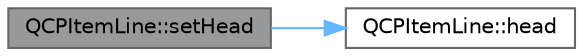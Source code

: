 digraph "QCPItemLine::setHead"
{
 // LATEX_PDF_SIZE
  bgcolor="transparent";
  edge [fontname=Helvetica,fontsize=10,labelfontname=Helvetica,labelfontsize=10];
  node [fontname=Helvetica,fontsize=10,shape=box,height=0.2,width=0.4];
  rankdir="LR";
  Node1 [label="QCPItemLine::setHead",height=0.2,width=0.4,color="gray40", fillcolor="grey60", style="filled", fontcolor="black",tooltip=" "];
  Node1 -> Node2 [color="steelblue1",style="solid"];
  Node2 [label="QCPItemLine::head",height=0.2,width=0.4,color="grey40", fillcolor="white", style="filled",URL="$class_q_c_p_item_line.html#a6cdc9e87e17418d4b0e66eaa0f041407",tooltip=" "];
}
